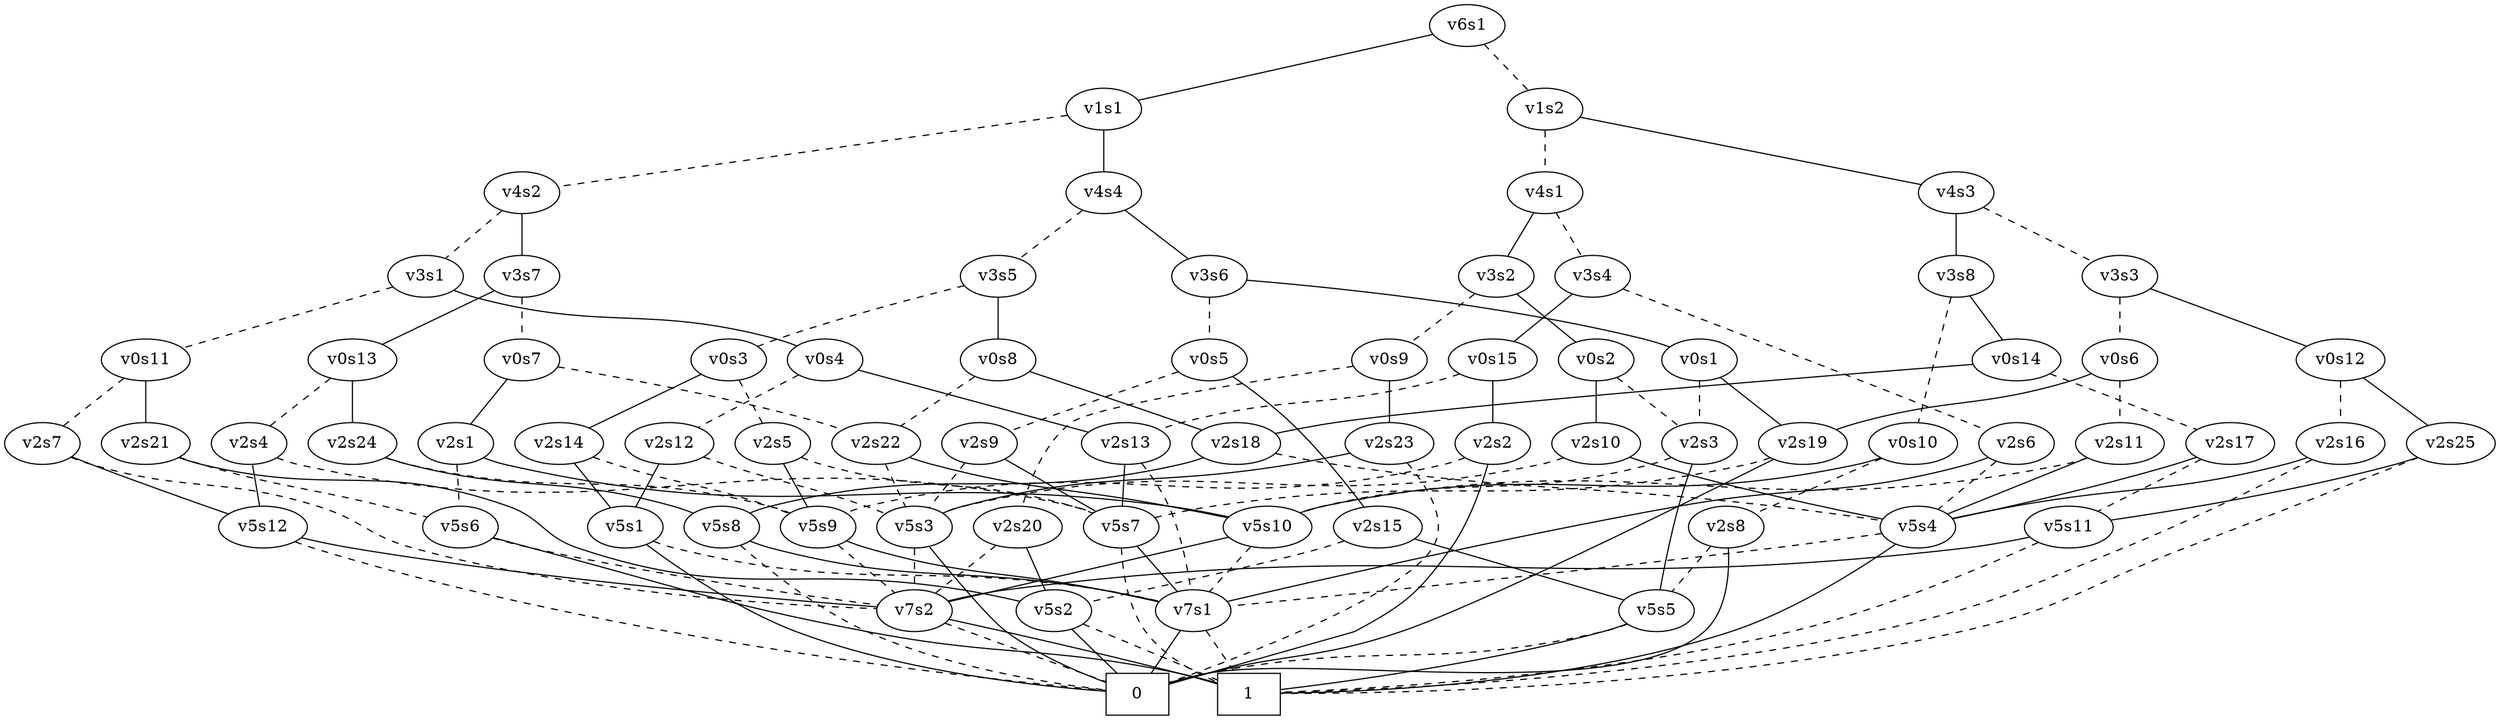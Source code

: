 graph BDD_Tree {
	 node1 [label="v6s1"];
	 node2 [label="v1s1"];
	 node1 -- node2 [style=solid];
	 node191 [label="v1s2"];
	 node1 -- node191 [style=dashed];
	 node3 [label="v4s4"];
	 node2 -- node3 [style=solid];
	 node96 [label="v4s2"];
	 node2 -- node96 [style=dashed];
	 node4 [label="v3s6"];
	 node3 -- node4 [style=solid];
	 node43 [label="v3s5"];
	 node3 -- node43 [style=dashed];
	 node5 [label="v0s1"];
	 node4 -- node5 [style=solid];
	 node24 [label="v0s5"];
	 node4 -- node24 [style=dashed];
	 node247 [label="v2s19"];
	 node5 -- node247 [style=solid];
	 node281 [label="v2s3"];
	 node5 -- node281 [style=dashed];
	 node334 [label="0",shape=box];
	 node247 -- node334 [style=solid];
	 node319 [label="v5s7"];
	 node247 -- node319 [style=dashed];
	 node333 [label="v7s1"];
	 node319 -- node333 [style=solid];
	 node335 [label="1",shape=box];
	 node319 -- node335 [style=dashed];
	 node334 [label="0",shape=box];
	 node333 -- node334 [style=solid];
	 node335 [label="1",shape=box];
	 node333 -- node335 [style=dashed];
	 node282 [label="v5s5"];
	 node281 -- node282 [style=solid];
	 node285 [label="v5s10"];
	 node281 -- node285 [style=dashed];
	 node335 [label="1",shape=box];
	 node282 -- node335 [style=solid];
	 node334 [label="0",shape=box];
	 node282 -- node334 [style=dashed];
	 node315 [label="v7s2"];
	 node285 -- node315 [style=solid];
	 node333 [label="v7s1"];
	 node285 -- node333 [style=dashed];
	 node335 [label="1",shape=box];
	 node315 -- node335 [style=solid];
	 node334 [label="0",shape=box];
	 node315 -- node334 [style=dashed];
	 node25 [label="v2s15"];
	 node24 -- node25 [style=solid];
	 node32 [label="v2s9"];
	 node24 -- node32 [style=dashed];
	 node282 [label="v5s5"];
	 node25 -- node282 [style=solid];
	 node301 [label="v5s2"];
	 node25 -- node301 [style=dashed];
	 node334 [label="0",shape=box];
	 node301 -- node334 [style=solid];
	 node335 [label="1",shape=box];
	 node301 -- node335 [style=dashed];
	 node319 [label="v5s7"];
	 node32 -- node319 [style=solid];
	 node294 [label="v5s3"];
	 node32 -- node294 [style=dashed];
	 node334 [label="0",shape=box];
	 node294 -- node334 [style=solid];
	 node315 [label="v7s2"];
	 node294 -- node315 [style=dashed];
	 node44 [label="v0s8"];
	 node43 -- node44 [style=solid];
	 node69 [label="v0s3"];
	 node43 -- node69 [style=dashed];
	 node195 [label="v2s18"];
	 node44 -- node195 [style=solid];
	 node137 [label="v2s22"];
	 node44 -- node137 [style=dashed];
	 node196 [label="v5s8"];
	 node195 -- node196 [style=solid];
	 node331 [label="v5s4"];
	 node195 -- node331 [style=dashed];
	 node333 [label="v7s1"];
	 node196 -- node333 [style=solid];
	 node334 [label="0",shape=box];
	 node196 -- node334 [style=dashed];
	 node335 [label="1",shape=box];
	 node331 -- node335 [style=solid];
	 node333 [label="v7s1"];
	 node331 -- node333 [style=dashed];
	 node285 [label="v5s10"];
	 node137 -- node285 [style=solid];
	 node294 [label="v5s3"];
	 node137 -- node294 [style=dashed];
	 node70 [label="v2s14"];
	 node69 -- node70 [style=solid];
	 node83 [label="v2s5"];
	 node69 -- node83 [style=dashed];
	 node162 [label="v5s1"];
	 node70 -- node162 [style=solid];
	 node311 [label="v5s9"];
	 node70 -- node311 [style=dashed];
	 node334 [label="0",shape=box];
	 node162 -- node334 [style=solid];
	 node333 [label="v7s1"];
	 node162 -- node333 [style=dashed];
	 node333 [label="v7s1"];
	 node311 -- node333 [style=solid];
	 node315 [label="v7s2"];
	 node311 -- node315 [style=dashed];
	 node311 [label="v5s9"];
	 node83 -- node311 [style=solid];
	 node319 [label="v5s7"];
	 node83 -- node319 [style=dashed];
	 node97 [label="v3s7"];
	 node96 -- node97 [style=solid];
	 node150 [label="v3s1"];
	 node96 -- node150 [style=dashed];
	 node98 [label="v0s13"];
	 node97 -- node98 [style=solid];
	 node123 [label="v0s7"];
	 node97 -- node123 [style=dashed];
	 node99 [label="v2s24"];
	 node98 -- node99 [style=solid];
	 node112 [label="v2s4"];
	 node98 -- node112 [style=dashed];
	 node196 [label="v5s8"];
	 node99 -- node196 [style=solid];
	 node311 [label="v5s9"];
	 node99 -- node311 [style=dashed];
	 node183 [label="v5s12"];
	 node112 -- node183 [style=solid];
	 node319 [label="v5s7"];
	 node112 -- node319 [style=dashed];
	 node315 [label="v7s2"];
	 node183 -- node315 [style=solid];
	 node334 [label="0",shape=box];
	 node183 -- node334 [style=dashed];
	 node124 [label="v2s1"];
	 node123 -- node124 [style=solid];
	 node137 [label="v2s22"];
	 node123 -- node137 [style=dashed];
	 node285 [label="v5s10"];
	 node124 -- node285 [style=solid];
	 node177 [label="v5s6"];
	 node124 -- node177 [style=dashed];
	 node335 [label="1",shape=box];
	 node177 -- node335 [style=solid];
	 node315 [label="v7s2"];
	 node177 -- node315 [style=dashed];
	 node151 [label="v0s4"];
	 node150 -- node151 [style=solid];
	 node172 [label="v0s11"];
	 node150 -- node172 [style=dashed];
	 node318 [label="v2s13"];
	 node151 -- node318 [style=solid];
	 node161 [label="v2s12"];
	 node151 -- node161 [style=dashed];
	 node319 [label="v5s7"];
	 node318 -- node319 [style=solid];
	 node333 [label="v7s1"];
	 node318 -- node333 [style=dashed];
	 node162 [label="v5s1"];
	 node161 -- node162 [style=solid];
	 node294 [label="v5s3"];
	 node161 -- node294 [style=dashed];
	 node173 [label="v2s21"];
	 node172 -- node173 [style=solid];
	 node182 [label="v2s7"];
	 node172 -- node182 [style=dashed];
	 node301 [label="v5s2"];
	 node173 -- node301 [style=solid];
	 node177 [label="v5s6"];
	 node173 -- node177 [style=dashed];
	 node183 [label="v5s12"];
	 node182 -- node183 [style=solid];
	 node315 [label="v7s2"];
	 node182 -- node315 [style=dashed];
	 node192 [label="v4s3"];
	 node191 -- node192 [style=solid];
	 node267 [label="v4s1"];
	 node191 -- node267 [style=dashed];
	 node193 [label="v3s8"];
	 node192 -- node193 [style=solid];
	 node230 [label="v3s3"];
	 node192 -- node230 [style=dashed];
	 node194 [label="v0s14"];
	 node193 -- node194 [style=solid];
	 node217 [label="v0s10"];
	 node193 -- node217 [style=dashed];
	 node195 [label="v2s18"];
	 node194 -- node195 [style=solid];
	 node206 [label="v2s17"];
	 node194 -- node206 [style=dashed];
	 node331 [label="v5s4"];
	 node206 -- node331 [style=solid];
	 node233 [label="v5s11"];
	 node206 -- node233 [style=dashed];
	 node315 [label="v7s2"];
	 node233 -- node315 [style=solid];
	 node335 [label="1",shape=box];
	 node233 -- node335 [style=dashed];
	 node285 [label="v5s10"];
	 node217 -- node285 [style=solid];
	 node225 [label="v2s8"];
	 node217 -- node225 [style=dashed];
	 node334 [label="0",shape=box];
	 node225 -- node334 [style=solid];
	 node282 [label="v5s5"];
	 node225 -- node282 [style=dashed];
	 node231 [label="v0s12"];
	 node230 -- node231 [style=solid];
	 node246 [label="v0s6"];
	 node230 -- node246 [style=dashed];
	 node232 [label="v2s25"];
	 node231 -- node232 [style=solid];
	 node239 [label="v2s16"];
	 node231 -- node239 [style=dashed];
	 node233 [label="v5s11"];
	 node232 -- node233 [style=solid];
	 node335 [label="1",shape=box];
	 node232 -- node335 [style=dashed];
	 node331 [label="v5s4"];
	 node239 -- node331 [style=solid];
	 node335 [label="1",shape=box];
	 node239 -- node335 [style=dashed];
	 node247 [label="v2s19"];
	 node246 -- node247 [style=solid];
	 node254 [label="v2s11"];
	 node246 -- node254 [style=dashed];
	 node331 [label="v5s4"];
	 node254 -- node331 [style=solid];
	 node285 [label="v5s10"];
	 node254 -- node285 [style=dashed];
	 node268 [label="v3s2"];
	 node267 -- node268 [style=solid];
	 node307 [label="v3s4"];
	 node267 -- node307 [style=dashed];
	 node269 [label="v0s2"];
	 node268 -- node269 [style=solid];
	 node292 [label="v0s9"];
	 node268 -- node292 [style=dashed];
	 node270 [label="v2s10"];
	 node269 -- node270 [style=solid];
	 node281 [label="v2s3"];
	 node269 -- node281 [style=dashed];
	 node331 [label="v5s4"];
	 node270 -- node331 [style=solid];
	 node294 [label="v5s3"];
	 node270 -- node294 [style=dashed];
	 node293 [label="v2s23"];
	 node292 -- node293 [style=solid];
	 node300 [label="v2s20"];
	 node292 -- node300 [style=dashed];
	 node294 [label="v5s3"];
	 node293 -- node294 [style=solid];
	 node334 [label="0",shape=box];
	 node293 -- node334 [style=dashed];
	 node301 [label="v5s2"];
	 node300 -- node301 [style=solid];
	 node315 [label="v7s2"];
	 node300 -- node315 [style=dashed];
	 node308 [label="v0s15"];
	 node307 -- node308 [style=solid];
	 node327 [label="v2s6"];
	 node307 -- node327 [style=dashed];
	 node309 [label="v2s2"];
	 node308 -- node309 [style=solid];
	 node318 [label="v2s13"];
	 node308 -- node318 [style=dashed];
	 node334 [label="0",shape=box];
	 node309 -- node334 [style=solid];
	 node311 [label="v5s9"];
	 node309 -- node311 [style=dashed];
	 node333 [label="v7s1"];
	 node327 -- node333 [style=solid];
	 node331 [label="v5s4"];
	 node327 -- node331 [style=dashed];
}
